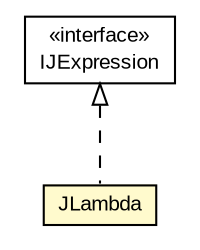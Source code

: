 #!/usr/local/bin/dot
#
# Class diagram 
# Generated by UMLGraph version 5.1 (http://www.umlgraph.org/)
#

digraph G {
	edge [fontname="arial",fontsize=10,labelfontname="arial",labelfontsize=10];
	node [fontname="arial",fontsize=10,shape=plaintext];
	nodesep=0.25;
	ranksep=0.5;
	// com.helger.jcodemodel.JLambda
	c4521 [label=<<table title="com.helger.jcodemodel.JLambda" border="0" cellborder="1" cellspacing="0" cellpadding="2" port="p" bgcolor="lemonChiffon" href="./JLambda.html">
		<tr><td><table border="0" cellspacing="0" cellpadding="1">
<tr><td align="center" balign="center"> JLambda </td></tr>
		</table></td></tr>
		</table>>, fontname="arial", fontcolor="black", fontsize=10.0];
	// com.helger.jcodemodel.IJExpression
	c4570 [label=<<table title="com.helger.jcodemodel.IJExpression" border="0" cellborder="1" cellspacing="0" cellpadding="2" port="p" href="./IJExpression.html">
		<tr><td><table border="0" cellspacing="0" cellpadding="1">
<tr><td align="center" balign="center"> &#171;interface&#187; </td></tr>
<tr><td align="center" balign="center"> IJExpression </td></tr>
		</table></td></tr>
		</table>>, fontname="arial", fontcolor="black", fontsize=10.0];
	//com.helger.jcodemodel.JLambda implements com.helger.jcodemodel.IJExpression
	c4570:p -> c4521:p [dir=back,arrowtail=empty,style=dashed];
}


